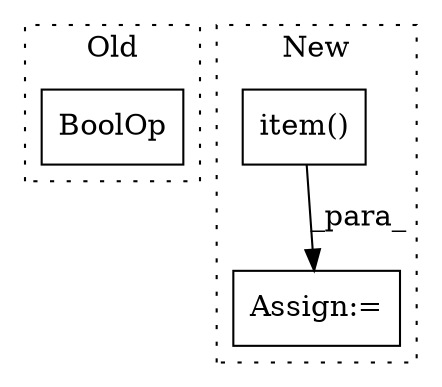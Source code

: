 digraph G {
subgraph cluster0 {
1 [label="BoolOp" a="72" s="5723" l="101" shape="box"];
label = "Old";
style="dotted";
}
subgraph cluster1 {
2 [label="item()" a="75" s="5872" l="59" shape="box"];
3 [label="Assign:=" a="68" s="5943" l="13" shape="box"];
label = "New";
style="dotted";
}
2 -> 3 [label="_para_"];
}